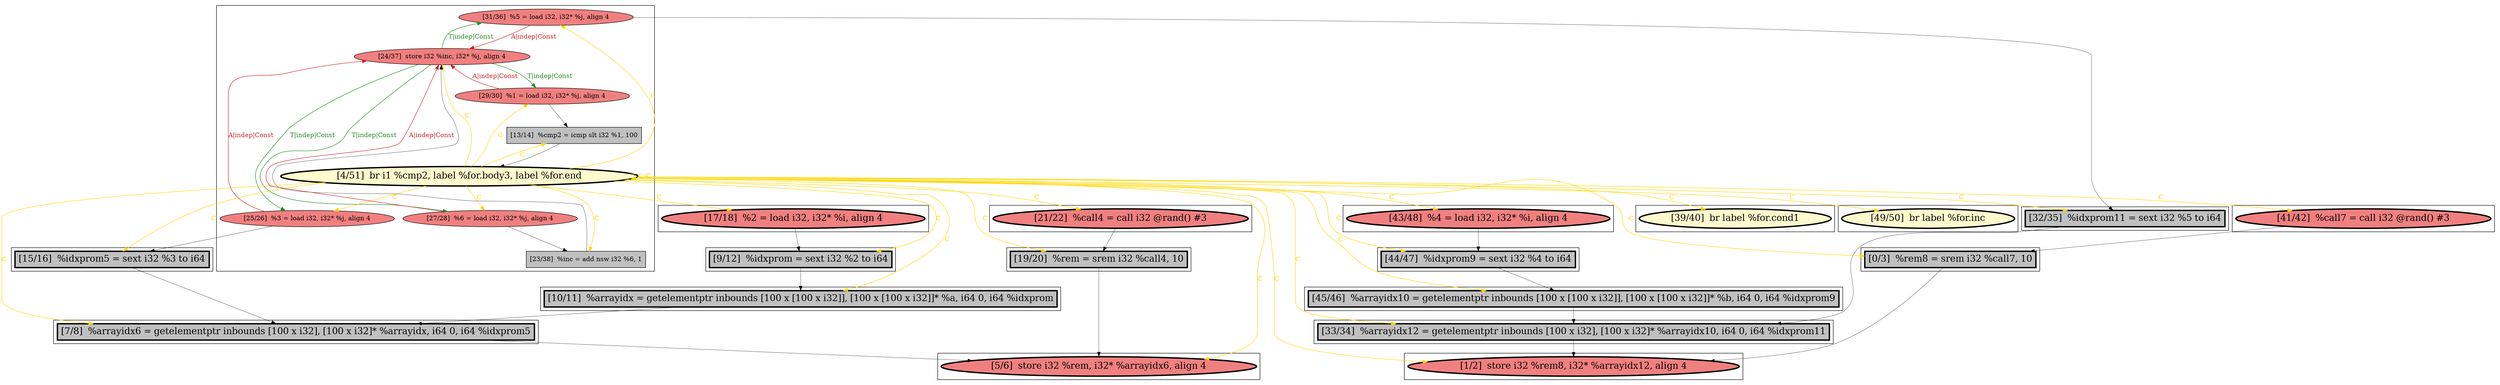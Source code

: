 
digraph G {



node540->node543 [style=solid,color=firebrick3,label="A|indep|Const",penwidth=1.0,fontcolor=firebrick3 ]
node531->node534 [style=solid,color=black,label="",penwidth=0.5,fontcolor=black ]
node542->node544 [style=solid,color=gold,label="C",penwidth=1.0,fontcolor=gold ]
node537->node543 [style=solid,color=firebrick3,label="A|indep|Const",penwidth=1.0,fontcolor=firebrick3 ]
node543->node537 [style=solid,color=forestgreen,label="T|indep|Const",penwidth=1.0,fontcolor=forestgreen ]
node533->node553 [style=solid,color=black,label="",penwidth=0.5,fontcolor=black ]
node537->node533 [style=solid,color=black,label="",penwidth=0.5,fontcolor=black ]
node542->node541 [style=solid,color=gold,label="C",penwidth=1.0,fontcolor=gold ]
node541->node538 [style=solid,color=black,label="",penwidth=0.5,fontcolor=black ]
node542->node540 [style=solid,color=gold,label="C",penwidth=1.0,fontcolor=gold ]
node549->node550 [style=solid,color=black,label="",penwidth=0.5,fontcolor=black ]
node540->node547 [style=solid,color=black,label="",penwidth=0.5,fontcolor=black ]
node539->node543 [style=solid,color=firebrick3,label="A|indep|Const",penwidth=1.0,fontcolor=firebrick3 ]
node544->node543 [style=solid,color=black,label="",penwidth=0.5,fontcolor=black ]
node542->node532 [style=solid,color=gold,label="C",penwidth=1.0,fontcolor=gold ]
node552->node551 [style=solid,color=black,label="",penwidth=0.5,fontcolor=black ]
node542->node535 [style=solid,color=gold,label="C",penwidth=1.0,fontcolor=gold ]
node542->node533 [style=solid,color=gold,label="C",penwidth=1.0,fontcolor=gold ]
node541->node543 [style=solid,color=firebrick3,label="A|indep|Const",penwidth=1.0,fontcolor=firebrick3 ]
node542->node546 [style=solid,color=gold,label="C",penwidth=1.0,fontcolor=gold ]
node542->node553 [style=solid,color=gold,label="C",penwidth=1.0,fontcolor=gold ]
node543->node540 [style=solid,color=forestgreen,label="T|indep|Const",penwidth=1.0,fontcolor=forestgreen ]
node542->node547 [style=solid,color=gold,label="C",penwidth=1.0,fontcolor=gold ]
node539->node544 [style=solid,color=black,label="",penwidth=0.5,fontcolor=black ]
node542->node530 [style=solid,color=gold,label="C",penwidth=1.0,fontcolor=gold ]
node542->node543 [style=solid,color=gold,label="C",penwidth=1.0,fontcolor=gold ]
node542->node531 [style=solid,color=gold,label="C",penwidth=1.0,fontcolor=gold ]
node542->node551 [style=solid,color=gold,label="C",penwidth=1.0,fontcolor=gold ]
node547->node548 [style=solid,color=black,label="",penwidth=0.5,fontcolor=black ]
node542->node534 [style=solid,color=gold,label="C",penwidth=1.0,fontcolor=gold ]
node542->node536 [style=solid,color=gold,label="C",penwidth=1.0,fontcolor=gold ]
node542->node537 [style=solid,color=gold,label="C",penwidth=1.0,fontcolor=gold ]
node542->node548 [style=solid,color=gold,label="C",penwidth=1.0,fontcolor=gold ]
node536->node528 [style=solid,color=black,label="",penwidth=0.5,fontcolor=black ]
node542->node529 [style=solid,color=gold,label="C",penwidth=1.0,fontcolor=gold ]
node542->node550 [style=solid,color=gold,label="C",penwidth=1.0,fontcolor=gold ]
node543->node541 [style=solid,color=forestgreen,label="T|indep|Const",penwidth=1.0,fontcolor=forestgreen ]
node543->node539 [style=solid,color=forestgreen,label="T|indep|Const",penwidth=1.0,fontcolor=forestgreen ]
node542->node549 [style=solid,color=gold,label="C",penwidth=1.0,fontcolor=gold ]
node542->node545 [style=solid,color=gold,label="C",penwidth=1.0,fontcolor=gold ]
node538->node542 [style=solid,color=black,label="",penwidth=0.5,fontcolor=black ]
node548->node528 [style=solid,color=black,label="",penwidth=0.5,fontcolor=black ]
node542->node538 [style=solid,color=gold,label="C",penwidth=1.0,fontcolor=gold ]
node542->node528 [style=solid,color=gold,label="C",penwidth=1.0,fontcolor=gold ]
node542->node552 [style=solid,color=gold,label="C",penwidth=1.0,fontcolor=gold ]
node545->node536 [style=solid,color=black,label="",penwidth=0.5,fontcolor=black ]
node530->node548 [style=solid,color=black,label="",penwidth=0.5,fontcolor=black ]
node542->node542 [style=solid,color=gold,label="C",penwidth=1.0,fontcolor=gold ]
node532->node552 [style=solid,color=black,label="",penwidth=0.5,fontcolor=black ]
node542->node539 [style=solid,color=gold,label="C",penwidth=1.0,fontcolor=gold ]
node553->node529 [style=solid,color=black,label="",penwidth=0.5,fontcolor=black ]
node551->node553 [style=solid,color=black,label="",penwidth=0.5,fontcolor=black ]
node534->node530 [style=solid,color=black,label="",penwidth=0.5,fontcolor=black ]
node550->node529 [style=solid,color=black,label="",penwidth=0.5,fontcolor=black ]


subgraph cluster18 {


node553 [penwidth=3.0,fontsize=20,fillcolor=grey,label="[7/8]  %arrayidx6 = getelementptr inbounds [100 x i32], [100 x i32]* %arrayidx, i64 0, i64 %idxprom5",shape=rectangle,style=filled ]



}

subgraph cluster16 {


node551 [penwidth=3.0,fontsize=20,fillcolor=grey,label="[10/11]  %arrayidx = getelementptr inbounds [100 x [100 x i32]], [100 x [100 x i32]]* %a, i64 0, i64 %idxprom",shape=rectangle,style=filled ]



}

subgraph cluster17 {


node552 [penwidth=3.0,fontsize=20,fillcolor=grey,label="[9/12]  %idxprom = sext i32 %2 to i64",shape=rectangle,style=filled ]



}

subgraph cluster4 {


node532 [penwidth=3.0,fontsize=20,fillcolor=lightcoral,label="[17/18]  %2 = load i32, i32* %i, align 4",shape=ellipse,style=filled ]



}

subgraph cluster3 {


node531 [penwidth=3.0,fontsize=20,fillcolor=lightcoral,label="[43/48]  %4 = load i32, i32* %i, align 4",shape=ellipse,style=filled ]



}

subgraph cluster2 {


node530 [penwidth=3.0,fontsize=20,fillcolor=grey,label="[45/46]  %arrayidx10 = getelementptr inbounds [100 x [100 x i32]], [100 x [100 x i32]]* %b, i64 0, i64 %idxprom9",shape=rectangle,style=filled ]



}

subgraph cluster1 {


node529 [penwidth=3.0,fontsize=20,fillcolor=lightcoral,label="[5/6]  store i32 %rem, i32* %arrayidx6, align 4",shape=ellipse,style=filled ]



}

subgraph cluster12 {


node547 [penwidth=3.0,fontsize=20,fillcolor=grey,label="[32/35]  %idxprom11 = sext i32 %5 to i64",shape=rectangle,style=filled ]



}

subgraph cluster5 {


node533 [penwidth=3.0,fontsize=20,fillcolor=grey,label="[15/16]  %idxprom5 = sext i32 %3 to i64",shape=rectangle,style=filled ]



}

subgraph cluster0 {


node528 [penwidth=3.0,fontsize=20,fillcolor=lightcoral,label="[1/2]  store i32 %rem8, i32* %arrayidx12, align 4",shape=ellipse,style=filled ]



}

subgraph cluster6 {


node534 [penwidth=3.0,fontsize=20,fillcolor=grey,label="[44/47]  %idxprom9 = sext i32 %4 to i64",shape=rectangle,style=filled ]



}

subgraph cluster14 {


node549 [penwidth=3.0,fontsize=20,fillcolor=lightcoral,label="[21/22]  %call4 = call i32 @rand() #3",shape=ellipse,style=filled ]



}

subgraph cluster7 {


node535 [penwidth=3.0,fontsize=20,fillcolor=lemonchiffon,label="[39/40]  br label %for.cond1",shape=ellipse,style=filled ]



}

subgraph cluster8 {


node536 [penwidth=3.0,fontsize=20,fillcolor=grey,label="[0/3]  %rem8 = srem i32 %call7, 10",shape=rectangle,style=filled ]



}

subgraph cluster9 {


node544 [fillcolor=grey,label="[23/38]  %inc = add nsw i32 %6, 1",shape=rectangle,style=filled ]
node543 [fillcolor=lightcoral,label="[24/37]  store i32 %inc, i32* %j, align 4",shape=ellipse,style=filled ]
node538 [fillcolor=grey,label="[13/14]  %cmp2 = icmp slt i32 %1, 100",shape=rectangle,style=filled ]
node537 [fillcolor=lightcoral,label="[25/26]  %3 = load i32, i32* %j, align 4",shape=ellipse,style=filled ]
node539 [fillcolor=lightcoral,label="[27/28]  %6 = load i32, i32* %j, align 4",shape=ellipse,style=filled ]
node540 [fillcolor=lightcoral,label="[31/36]  %5 = load i32, i32* %j, align 4",shape=ellipse,style=filled ]
node542 [penwidth=3.0,fontsize=20,fillcolor=lemonchiffon,label="[4/51]  br i1 %cmp2, label %for.body3, label %for.end",shape=ellipse,style=filled ]
node541 [fillcolor=lightcoral,label="[29/30]  %1 = load i32, i32* %j, align 4",shape=ellipse,style=filled ]



}

subgraph cluster10 {


node545 [penwidth=3.0,fontsize=20,fillcolor=lightcoral,label="[41/42]  %call7 = call i32 @rand() #3",shape=ellipse,style=filled ]



}

subgraph cluster11 {


node546 [penwidth=3.0,fontsize=20,fillcolor=lemonchiffon,label="[49/50]  br label %for.inc",shape=ellipse,style=filled ]



}

subgraph cluster13 {


node548 [penwidth=3.0,fontsize=20,fillcolor=grey,label="[33/34]  %arrayidx12 = getelementptr inbounds [100 x i32], [100 x i32]* %arrayidx10, i64 0, i64 %idxprom11",shape=rectangle,style=filled ]



}

subgraph cluster15 {


node550 [penwidth=3.0,fontsize=20,fillcolor=grey,label="[19/20]  %rem = srem i32 %call4, 10",shape=rectangle,style=filled ]



}

}
